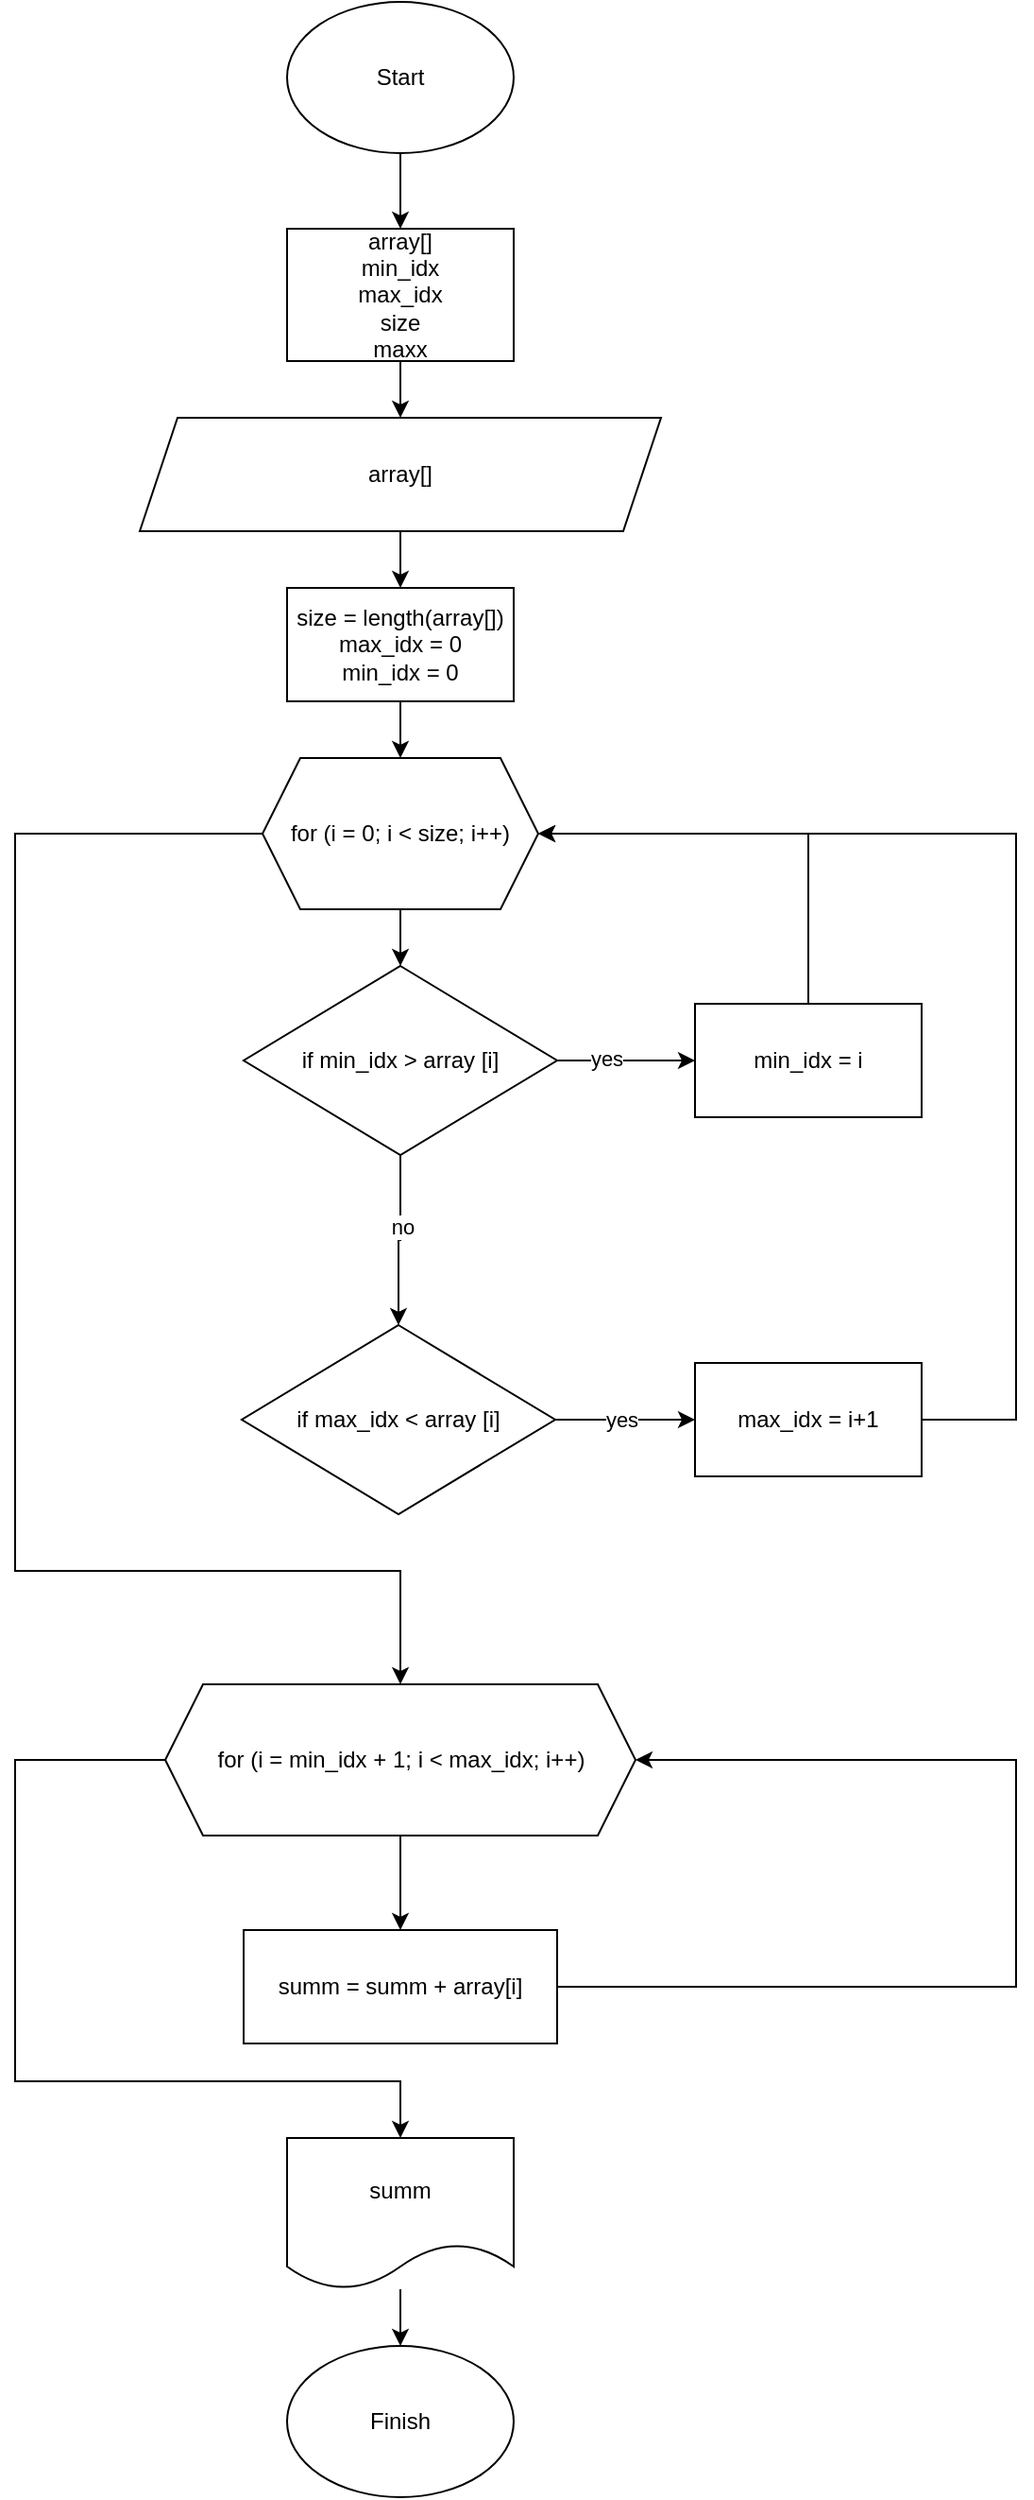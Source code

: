 <mxfile version="22.0.8" type="github">
  <diagram id="C5RBs43oDa-KdzZeNtuy" name="Page-1">
    <mxGraphModel dx="3173" dy="1345" grid="1" gridSize="10" guides="1" tooltips="1" connect="1" arrows="1" fold="1" page="1" pageScale="1" pageWidth="827" pageHeight="1169" math="0" shadow="0">
      <root>
        <mxCell id="WIyWlLk6GJQsqaUBKTNV-0" />
        <mxCell id="WIyWlLk6GJQsqaUBKTNV-1" parent="WIyWlLk6GJQsqaUBKTNV-0" />
        <mxCell id="3tcJF0z9WSJNjCc7v_Xt-2" value="" style="edgeStyle=orthogonalEdgeStyle;rounded=0;orthogonalLoop=1;jettySize=auto;html=1;" edge="1" parent="WIyWlLk6GJQsqaUBKTNV-1" source="3tcJF0z9WSJNjCc7v_Xt-3" target="3tcJF0z9WSJNjCc7v_Xt-6">
          <mxGeometry relative="1" as="geometry" />
        </mxCell>
        <mxCell id="3tcJF0z9WSJNjCc7v_Xt-3" value="Start" style="ellipse;whiteSpace=wrap;html=1;" vertex="1" parent="WIyWlLk6GJQsqaUBKTNV-1">
          <mxGeometry x="354" y="40" width="120" height="80" as="geometry" />
        </mxCell>
        <mxCell id="3tcJF0z9WSJNjCc7v_Xt-4" value="Finish" style="ellipse;whiteSpace=wrap;html=1;" vertex="1" parent="WIyWlLk6GJQsqaUBKTNV-1">
          <mxGeometry x="354" y="1280" width="120" height="80" as="geometry" />
        </mxCell>
        <mxCell id="3tcJF0z9WSJNjCc7v_Xt-5" value="" style="edgeStyle=orthogonalEdgeStyle;rounded=0;orthogonalLoop=1;jettySize=auto;html=1;" edge="1" parent="WIyWlLk6GJQsqaUBKTNV-1" source="3tcJF0z9WSJNjCc7v_Xt-6" target="3tcJF0z9WSJNjCc7v_Xt-8">
          <mxGeometry relative="1" as="geometry" />
        </mxCell>
        <mxCell id="3tcJF0z9WSJNjCc7v_Xt-6" value="array[]&lt;br&gt;min_idx&lt;br&gt;max_idx&lt;br&gt;size&lt;br&gt;maxx" style="rounded=0;whiteSpace=wrap;html=1;" vertex="1" parent="WIyWlLk6GJQsqaUBKTNV-1">
          <mxGeometry x="354" y="160" width="120" height="70" as="geometry" />
        </mxCell>
        <mxCell id="3tcJF0z9WSJNjCc7v_Xt-7" value="" style="edgeStyle=orthogonalEdgeStyle;rounded=0;orthogonalLoop=1;jettySize=auto;html=1;" edge="1" parent="WIyWlLk6GJQsqaUBKTNV-1" source="3tcJF0z9WSJNjCc7v_Xt-8" target="3tcJF0z9WSJNjCc7v_Xt-10">
          <mxGeometry relative="1" as="geometry" />
        </mxCell>
        <mxCell id="3tcJF0z9WSJNjCc7v_Xt-8" value="array[]" style="shape=parallelogram;perimeter=parallelogramPerimeter;whiteSpace=wrap;html=1;fixedSize=1;" vertex="1" parent="WIyWlLk6GJQsqaUBKTNV-1">
          <mxGeometry x="276" y="260" width="276" height="60" as="geometry" />
        </mxCell>
        <mxCell id="3tcJF0z9WSJNjCc7v_Xt-9" value="" style="edgeStyle=orthogonalEdgeStyle;rounded=0;orthogonalLoop=1;jettySize=auto;html=1;" edge="1" parent="WIyWlLk6GJQsqaUBKTNV-1" source="3tcJF0z9WSJNjCc7v_Xt-10" target="3tcJF0z9WSJNjCc7v_Xt-13">
          <mxGeometry relative="1" as="geometry" />
        </mxCell>
        <mxCell id="3tcJF0z9WSJNjCc7v_Xt-10" value="size = length(array[])&lt;br&gt;max_idx = 0&lt;br&gt;min_idx = 0" style="rounded=0;whiteSpace=wrap;html=1;" vertex="1" parent="WIyWlLk6GJQsqaUBKTNV-1">
          <mxGeometry x="354" y="350" width="120" height="60" as="geometry" />
        </mxCell>
        <mxCell id="3tcJF0z9WSJNjCc7v_Xt-11" value="" style="edgeStyle=orthogonalEdgeStyle;rounded=0;orthogonalLoop=1;jettySize=auto;html=1;" edge="1" parent="WIyWlLk6GJQsqaUBKTNV-1" source="3tcJF0z9WSJNjCc7v_Xt-13" target="3tcJF0z9WSJNjCc7v_Xt-18">
          <mxGeometry relative="1" as="geometry" />
        </mxCell>
        <mxCell id="3tcJF0z9WSJNjCc7v_Xt-12" style="edgeStyle=orthogonalEdgeStyle;rounded=0;orthogonalLoop=1;jettySize=auto;html=1;entryX=0.5;entryY=0;entryDx=0;entryDy=0;exitX=0;exitY=0.5;exitDx=0;exitDy=0;" edge="1" parent="WIyWlLk6GJQsqaUBKTNV-1" source="3tcJF0z9WSJNjCc7v_Xt-13" target="3tcJF0z9WSJNjCc7v_Xt-29">
          <mxGeometry relative="1" as="geometry">
            <Array as="points">
              <mxPoint x="210" y="480" />
              <mxPoint x="210" y="870" />
              <mxPoint x="414" y="870" />
            </Array>
            <mxPoint x="414" y="900" as="targetPoint" />
          </mxGeometry>
        </mxCell>
        <mxCell id="3tcJF0z9WSJNjCc7v_Xt-13" value="for (i = 0; i &amp;lt; size; i++)" style="shape=hexagon;perimeter=hexagonPerimeter2;whiteSpace=wrap;html=1;fixedSize=1;" vertex="1" parent="WIyWlLk6GJQsqaUBKTNV-1">
          <mxGeometry x="341" y="440" width="146" height="80" as="geometry" />
        </mxCell>
        <mxCell id="3tcJF0z9WSJNjCc7v_Xt-14" value="" style="edgeStyle=orthogonalEdgeStyle;rounded=0;orthogonalLoop=1;jettySize=auto;html=1;" edge="1" parent="WIyWlLk6GJQsqaUBKTNV-1" source="3tcJF0z9WSJNjCc7v_Xt-18" target="3tcJF0z9WSJNjCc7v_Xt-20">
          <mxGeometry relative="1" as="geometry" />
        </mxCell>
        <mxCell id="3tcJF0z9WSJNjCc7v_Xt-15" value="yes" style="edgeLabel;html=1;align=center;verticalAlign=middle;resizable=0;points=[];" vertex="1" connectable="0" parent="3tcJF0z9WSJNjCc7v_Xt-14">
          <mxGeometry x="-0.288" y="1" relative="1" as="geometry">
            <mxPoint as="offset" />
          </mxGeometry>
        </mxCell>
        <mxCell id="3tcJF0z9WSJNjCc7v_Xt-16" style="edgeStyle=orthogonalEdgeStyle;rounded=0;orthogonalLoop=1;jettySize=auto;html=1;" edge="1" parent="WIyWlLk6GJQsqaUBKTNV-1" source="3tcJF0z9WSJNjCc7v_Xt-18" target="3tcJF0z9WSJNjCc7v_Xt-27">
          <mxGeometry relative="1" as="geometry" />
        </mxCell>
        <mxCell id="3tcJF0z9WSJNjCc7v_Xt-17" value="no" style="edgeLabel;html=1;align=center;verticalAlign=middle;resizable=0;points=[];" vertex="1" connectable="0" parent="3tcJF0z9WSJNjCc7v_Xt-16">
          <mxGeometry x="-0.177" y="1" relative="1" as="geometry">
            <mxPoint as="offset" />
          </mxGeometry>
        </mxCell>
        <mxCell id="3tcJF0z9WSJNjCc7v_Xt-18" value="if min_idx &amp;gt; array [i]" style="rhombus;whiteSpace=wrap;html=1;" vertex="1" parent="WIyWlLk6GJQsqaUBKTNV-1">
          <mxGeometry x="331" y="550" width="166" height="100" as="geometry" />
        </mxCell>
        <mxCell id="3tcJF0z9WSJNjCc7v_Xt-19" style="edgeStyle=orthogonalEdgeStyle;rounded=0;orthogonalLoop=1;jettySize=auto;html=1;entryX=1;entryY=0.5;entryDx=0;entryDy=0;" edge="1" parent="WIyWlLk6GJQsqaUBKTNV-1" source="3tcJF0z9WSJNjCc7v_Xt-20" target="3tcJF0z9WSJNjCc7v_Xt-13">
          <mxGeometry relative="1" as="geometry">
            <Array as="points">
              <mxPoint x="630" y="480" />
            </Array>
          </mxGeometry>
        </mxCell>
        <mxCell id="3tcJF0z9WSJNjCc7v_Xt-20" value="min_idx = i" style="rounded=0;whiteSpace=wrap;html=1;" vertex="1" parent="WIyWlLk6GJQsqaUBKTNV-1">
          <mxGeometry x="570" y="570" width="120" height="60" as="geometry" />
        </mxCell>
        <mxCell id="3tcJF0z9WSJNjCc7v_Xt-21" style="edgeStyle=orthogonalEdgeStyle;rounded=0;orthogonalLoop=1;jettySize=auto;html=1;entryX=1;entryY=0.5;entryDx=0;entryDy=0;" edge="1" parent="WIyWlLk6GJQsqaUBKTNV-1" source="3tcJF0z9WSJNjCc7v_Xt-22" target="3tcJF0z9WSJNjCc7v_Xt-13">
          <mxGeometry relative="1" as="geometry">
            <Array as="points">
              <mxPoint x="740" y="790" />
              <mxPoint x="740" y="480" />
            </Array>
          </mxGeometry>
        </mxCell>
        <mxCell id="3tcJF0z9WSJNjCc7v_Xt-22" value="max_idx = i+1" style="rounded=0;whiteSpace=wrap;html=1;" vertex="1" parent="WIyWlLk6GJQsqaUBKTNV-1">
          <mxGeometry x="570" y="760" width="120" height="60" as="geometry" />
        </mxCell>
        <mxCell id="3tcJF0z9WSJNjCc7v_Xt-25" style="edgeStyle=orthogonalEdgeStyle;rounded=0;orthogonalLoop=1;jettySize=auto;html=1;entryX=0;entryY=0.5;entryDx=0;entryDy=0;" edge="1" parent="WIyWlLk6GJQsqaUBKTNV-1" source="3tcJF0z9WSJNjCc7v_Xt-27" target="3tcJF0z9WSJNjCc7v_Xt-22">
          <mxGeometry relative="1" as="geometry" />
        </mxCell>
        <mxCell id="3tcJF0z9WSJNjCc7v_Xt-26" value="yes" style="edgeLabel;html=1;align=center;verticalAlign=middle;resizable=0;points=[];" vertex="1" connectable="0" parent="3tcJF0z9WSJNjCc7v_Xt-25">
          <mxGeometry x="-0.065" relative="1" as="geometry">
            <mxPoint as="offset" />
          </mxGeometry>
        </mxCell>
        <mxCell id="3tcJF0z9WSJNjCc7v_Xt-27" value="if max_idx &amp;lt; array [i]" style="rhombus;whiteSpace=wrap;html=1;" vertex="1" parent="WIyWlLk6GJQsqaUBKTNV-1">
          <mxGeometry x="330" y="740" width="166" height="100" as="geometry" />
        </mxCell>
        <mxCell id="3tcJF0z9WSJNjCc7v_Xt-32" style="edgeStyle=orthogonalEdgeStyle;rounded=0;orthogonalLoop=1;jettySize=auto;html=1;entryX=0.5;entryY=0;entryDx=0;entryDy=0;" edge="1" parent="WIyWlLk6GJQsqaUBKTNV-1" source="3tcJF0z9WSJNjCc7v_Xt-29" target="3tcJF0z9WSJNjCc7v_Xt-30">
          <mxGeometry relative="1" as="geometry" />
        </mxCell>
        <mxCell id="3tcJF0z9WSJNjCc7v_Xt-36" style="edgeStyle=orthogonalEdgeStyle;rounded=0;orthogonalLoop=1;jettySize=auto;html=1;entryX=0.5;entryY=0;entryDx=0;entryDy=0;exitX=0;exitY=0.5;exitDx=0;exitDy=0;" edge="1" parent="WIyWlLk6GJQsqaUBKTNV-1" source="3tcJF0z9WSJNjCc7v_Xt-29" target="3tcJF0z9WSJNjCc7v_Xt-31">
          <mxGeometry relative="1" as="geometry">
            <Array as="points">
              <mxPoint x="210" y="970" />
              <mxPoint x="210" y="1140" />
              <mxPoint x="414" y="1140" />
            </Array>
          </mxGeometry>
        </mxCell>
        <mxCell id="3tcJF0z9WSJNjCc7v_Xt-29" value="for (i = min_idx + 1; i &amp;lt; max_idx; i++)" style="shape=hexagon;perimeter=hexagonPerimeter2;whiteSpace=wrap;html=1;fixedSize=1;" vertex="1" parent="WIyWlLk6GJQsqaUBKTNV-1">
          <mxGeometry x="289.5" y="930" width="249" height="80" as="geometry" />
        </mxCell>
        <mxCell id="3tcJF0z9WSJNjCc7v_Xt-35" style="edgeStyle=orthogonalEdgeStyle;rounded=0;orthogonalLoop=1;jettySize=auto;html=1;entryX=1;entryY=0.5;entryDx=0;entryDy=0;exitX=1;exitY=0.5;exitDx=0;exitDy=0;" edge="1" parent="WIyWlLk6GJQsqaUBKTNV-1" source="3tcJF0z9WSJNjCc7v_Xt-30" target="3tcJF0z9WSJNjCc7v_Xt-29">
          <mxGeometry relative="1" as="geometry">
            <Array as="points">
              <mxPoint x="740" y="1090" />
              <mxPoint x="740" y="970" />
            </Array>
          </mxGeometry>
        </mxCell>
        <mxCell id="3tcJF0z9WSJNjCc7v_Xt-30" value="summ = summ + array[i]" style="rounded=0;whiteSpace=wrap;html=1;" vertex="1" parent="WIyWlLk6GJQsqaUBKTNV-1">
          <mxGeometry x="331" y="1060" width="166" height="60" as="geometry" />
        </mxCell>
        <mxCell id="3tcJF0z9WSJNjCc7v_Xt-34" style="edgeStyle=orthogonalEdgeStyle;rounded=0;orthogonalLoop=1;jettySize=auto;html=1;entryX=0.5;entryY=0;entryDx=0;entryDy=0;" edge="1" parent="WIyWlLk6GJQsqaUBKTNV-1" source="3tcJF0z9WSJNjCc7v_Xt-31" target="3tcJF0z9WSJNjCc7v_Xt-4">
          <mxGeometry relative="1" as="geometry" />
        </mxCell>
        <mxCell id="3tcJF0z9WSJNjCc7v_Xt-31" value="summ" style="shape=document;whiteSpace=wrap;html=1;boundedLbl=1;" vertex="1" parent="WIyWlLk6GJQsqaUBKTNV-1">
          <mxGeometry x="354" y="1170" width="120" height="80" as="geometry" />
        </mxCell>
      </root>
    </mxGraphModel>
  </diagram>
</mxfile>
